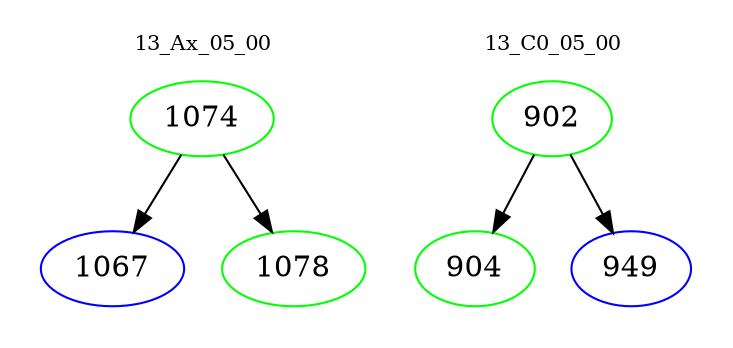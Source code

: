 digraph{
subgraph cluster_0 {
color = white
label = "13_Ax_05_00";
fontsize=10;
T0_1074 [label="1074", color="green"]
T0_1074 -> T0_1067 [color="black"]
T0_1067 [label="1067", color="blue"]
T0_1074 -> T0_1078 [color="black"]
T0_1078 [label="1078", color="green"]
}
subgraph cluster_1 {
color = white
label = "13_C0_05_00";
fontsize=10;
T1_902 [label="902", color="green"]
T1_902 -> T1_904 [color="black"]
T1_904 [label="904", color="green"]
T1_902 -> T1_949 [color="black"]
T1_949 [label="949", color="blue"]
}
}
